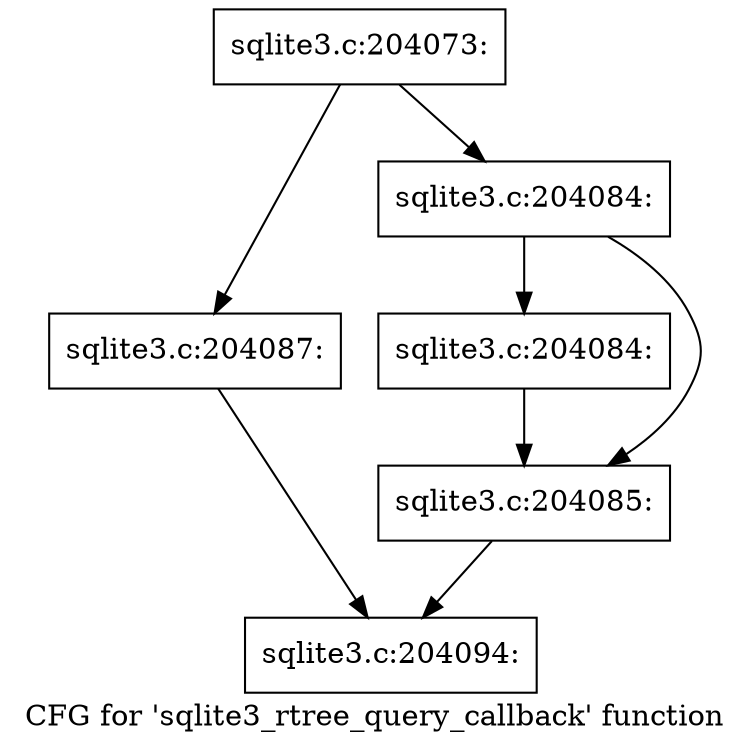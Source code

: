 digraph "CFG for 'sqlite3_rtree_query_callback' function" {
	label="CFG for 'sqlite3_rtree_query_callback' function";

	Node0x55c0f6e96920 [shape=record,label="{sqlite3.c:204073:}"];
	Node0x55c0f6e96920 -> Node0x55c0f6f38520;
	Node0x55c0f6e96920 -> Node0x55c0f6f384d0;
	Node0x55c0f6f384d0 [shape=record,label="{sqlite3.c:204084:}"];
	Node0x55c0f6f384d0 -> Node0x55c0f6f38860;
	Node0x55c0f6f384d0 -> Node0x55c0f6f388b0;
	Node0x55c0f6f38860 [shape=record,label="{sqlite3.c:204084:}"];
	Node0x55c0f6f38860 -> Node0x55c0f6f388b0;
	Node0x55c0f6f388b0 [shape=record,label="{sqlite3.c:204085:}"];
	Node0x55c0f6f388b0 -> Node0x55c0f6e969c0;
	Node0x55c0f6f38520 [shape=record,label="{sqlite3.c:204087:}"];
	Node0x55c0f6f38520 -> Node0x55c0f6e969c0;
	Node0x55c0f6e969c0 [shape=record,label="{sqlite3.c:204094:}"];
}
